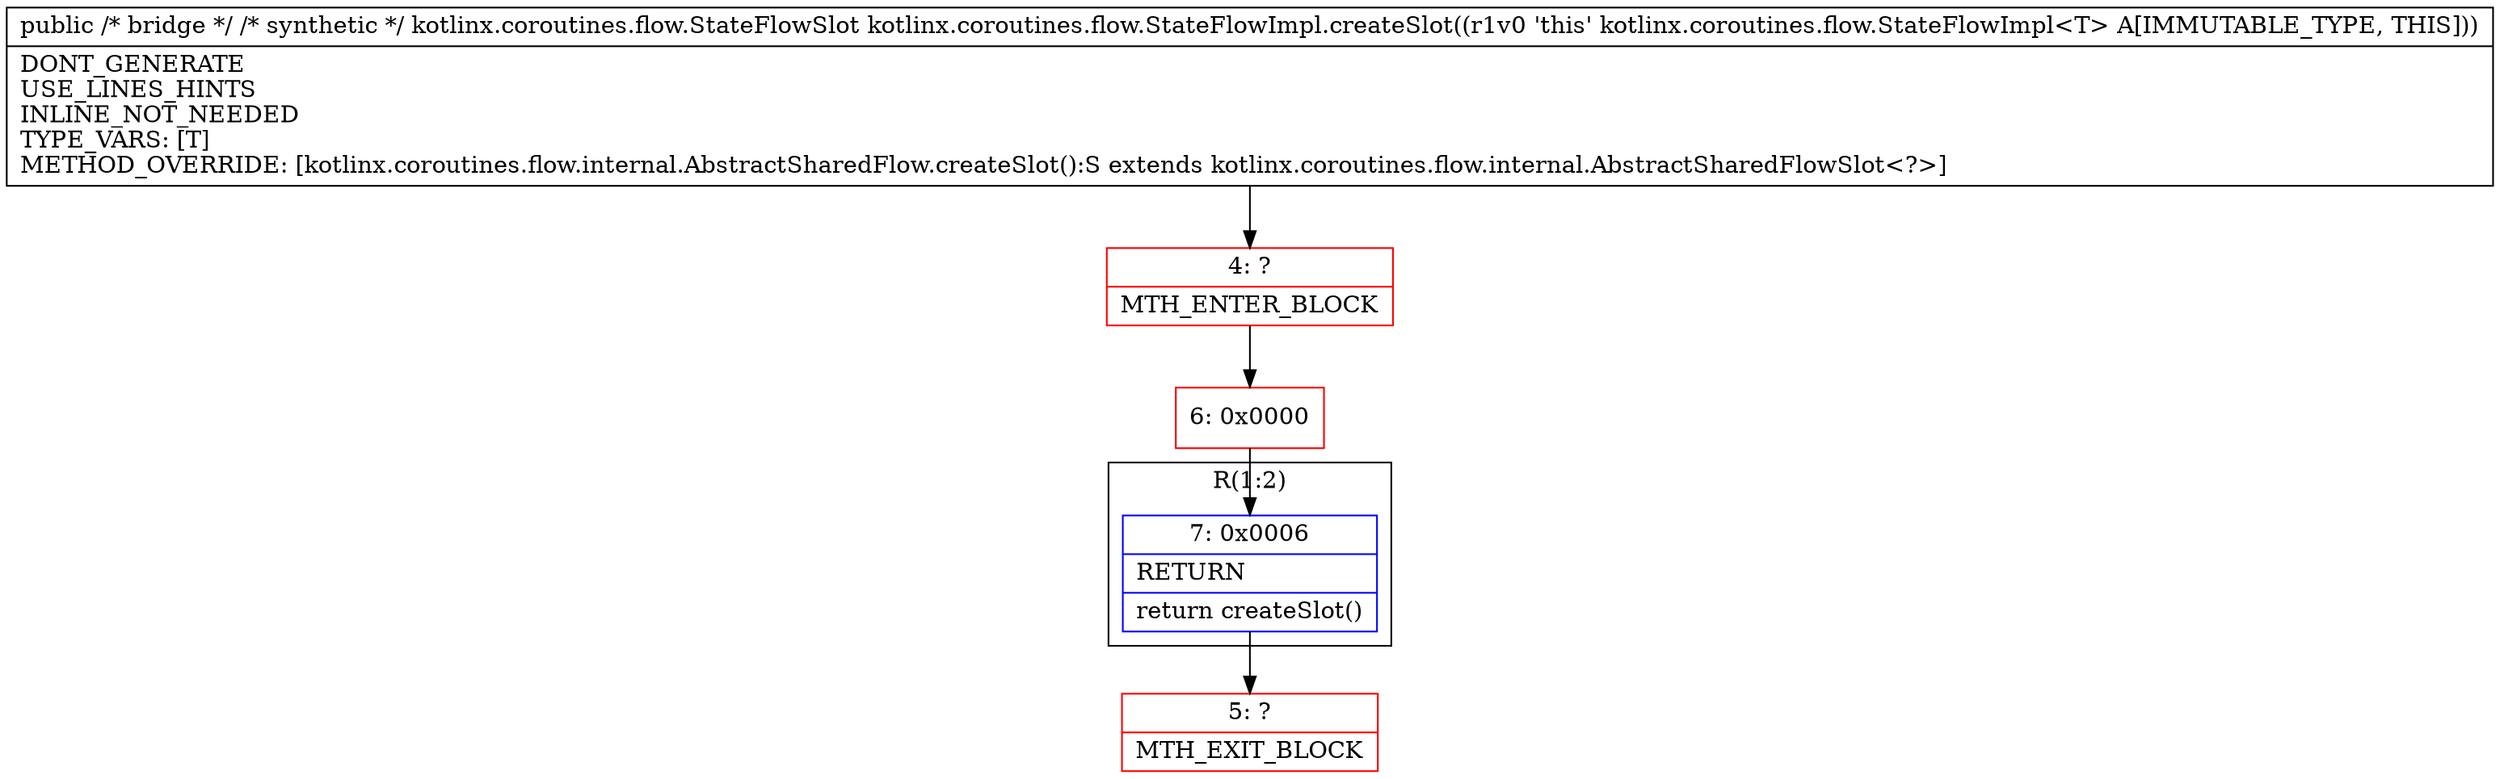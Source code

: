 digraph "CFG forkotlinx.coroutines.flow.StateFlowImpl.createSlot()Lkotlinx\/coroutines\/flow\/internal\/AbstractSharedFlowSlot;" {
subgraph cluster_Region_1358596597 {
label = "R(1:2)";
node [shape=record,color=blue];
Node_7 [shape=record,label="{7\:\ 0x0006|RETURN\l|return createSlot()\l}"];
}
Node_4 [shape=record,color=red,label="{4\:\ ?|MTH_ENTER_BLOCK\l}"];
Node_6 [shape=record,color=red,label="{6\:\ 0x0000}"];
Node_5 [shape=record,color=red,label="{5\:\ ?|MTH_EXIT_BLOCK\l}"];
MethodNode[shape=record,label="{public \/* bridge *\/ \/* synthetic *\/ kotlinx.coroutines.flow.StateFlowSlot kotlinx.coroutines.flow.StateFlowImpl.createSlot((r1v0 'this' kotlinx.coroutines.flow.StateFlowImpl\<T\> A[IMMUTABLE_TYPE, THIS]))  | DONT_GENERATE\lUSE_LINES_HINTS\lINLINE_NOT_NEEDED\lTYPE_VARS: [T]\lMETHOD_OVERRIDE: [kotlinx.coroutines.flow.internal.AbstractSharedFlow.createSlot():S extends kotlinx.coroutines.flow.internal.AbstractSharedFlowSlot\<?\>]\l}"];
MethodNode -> Node_4;Node_7 -> Node_5;
Node_4 -> Node_6;
Node_6 -> Node_7;
}

